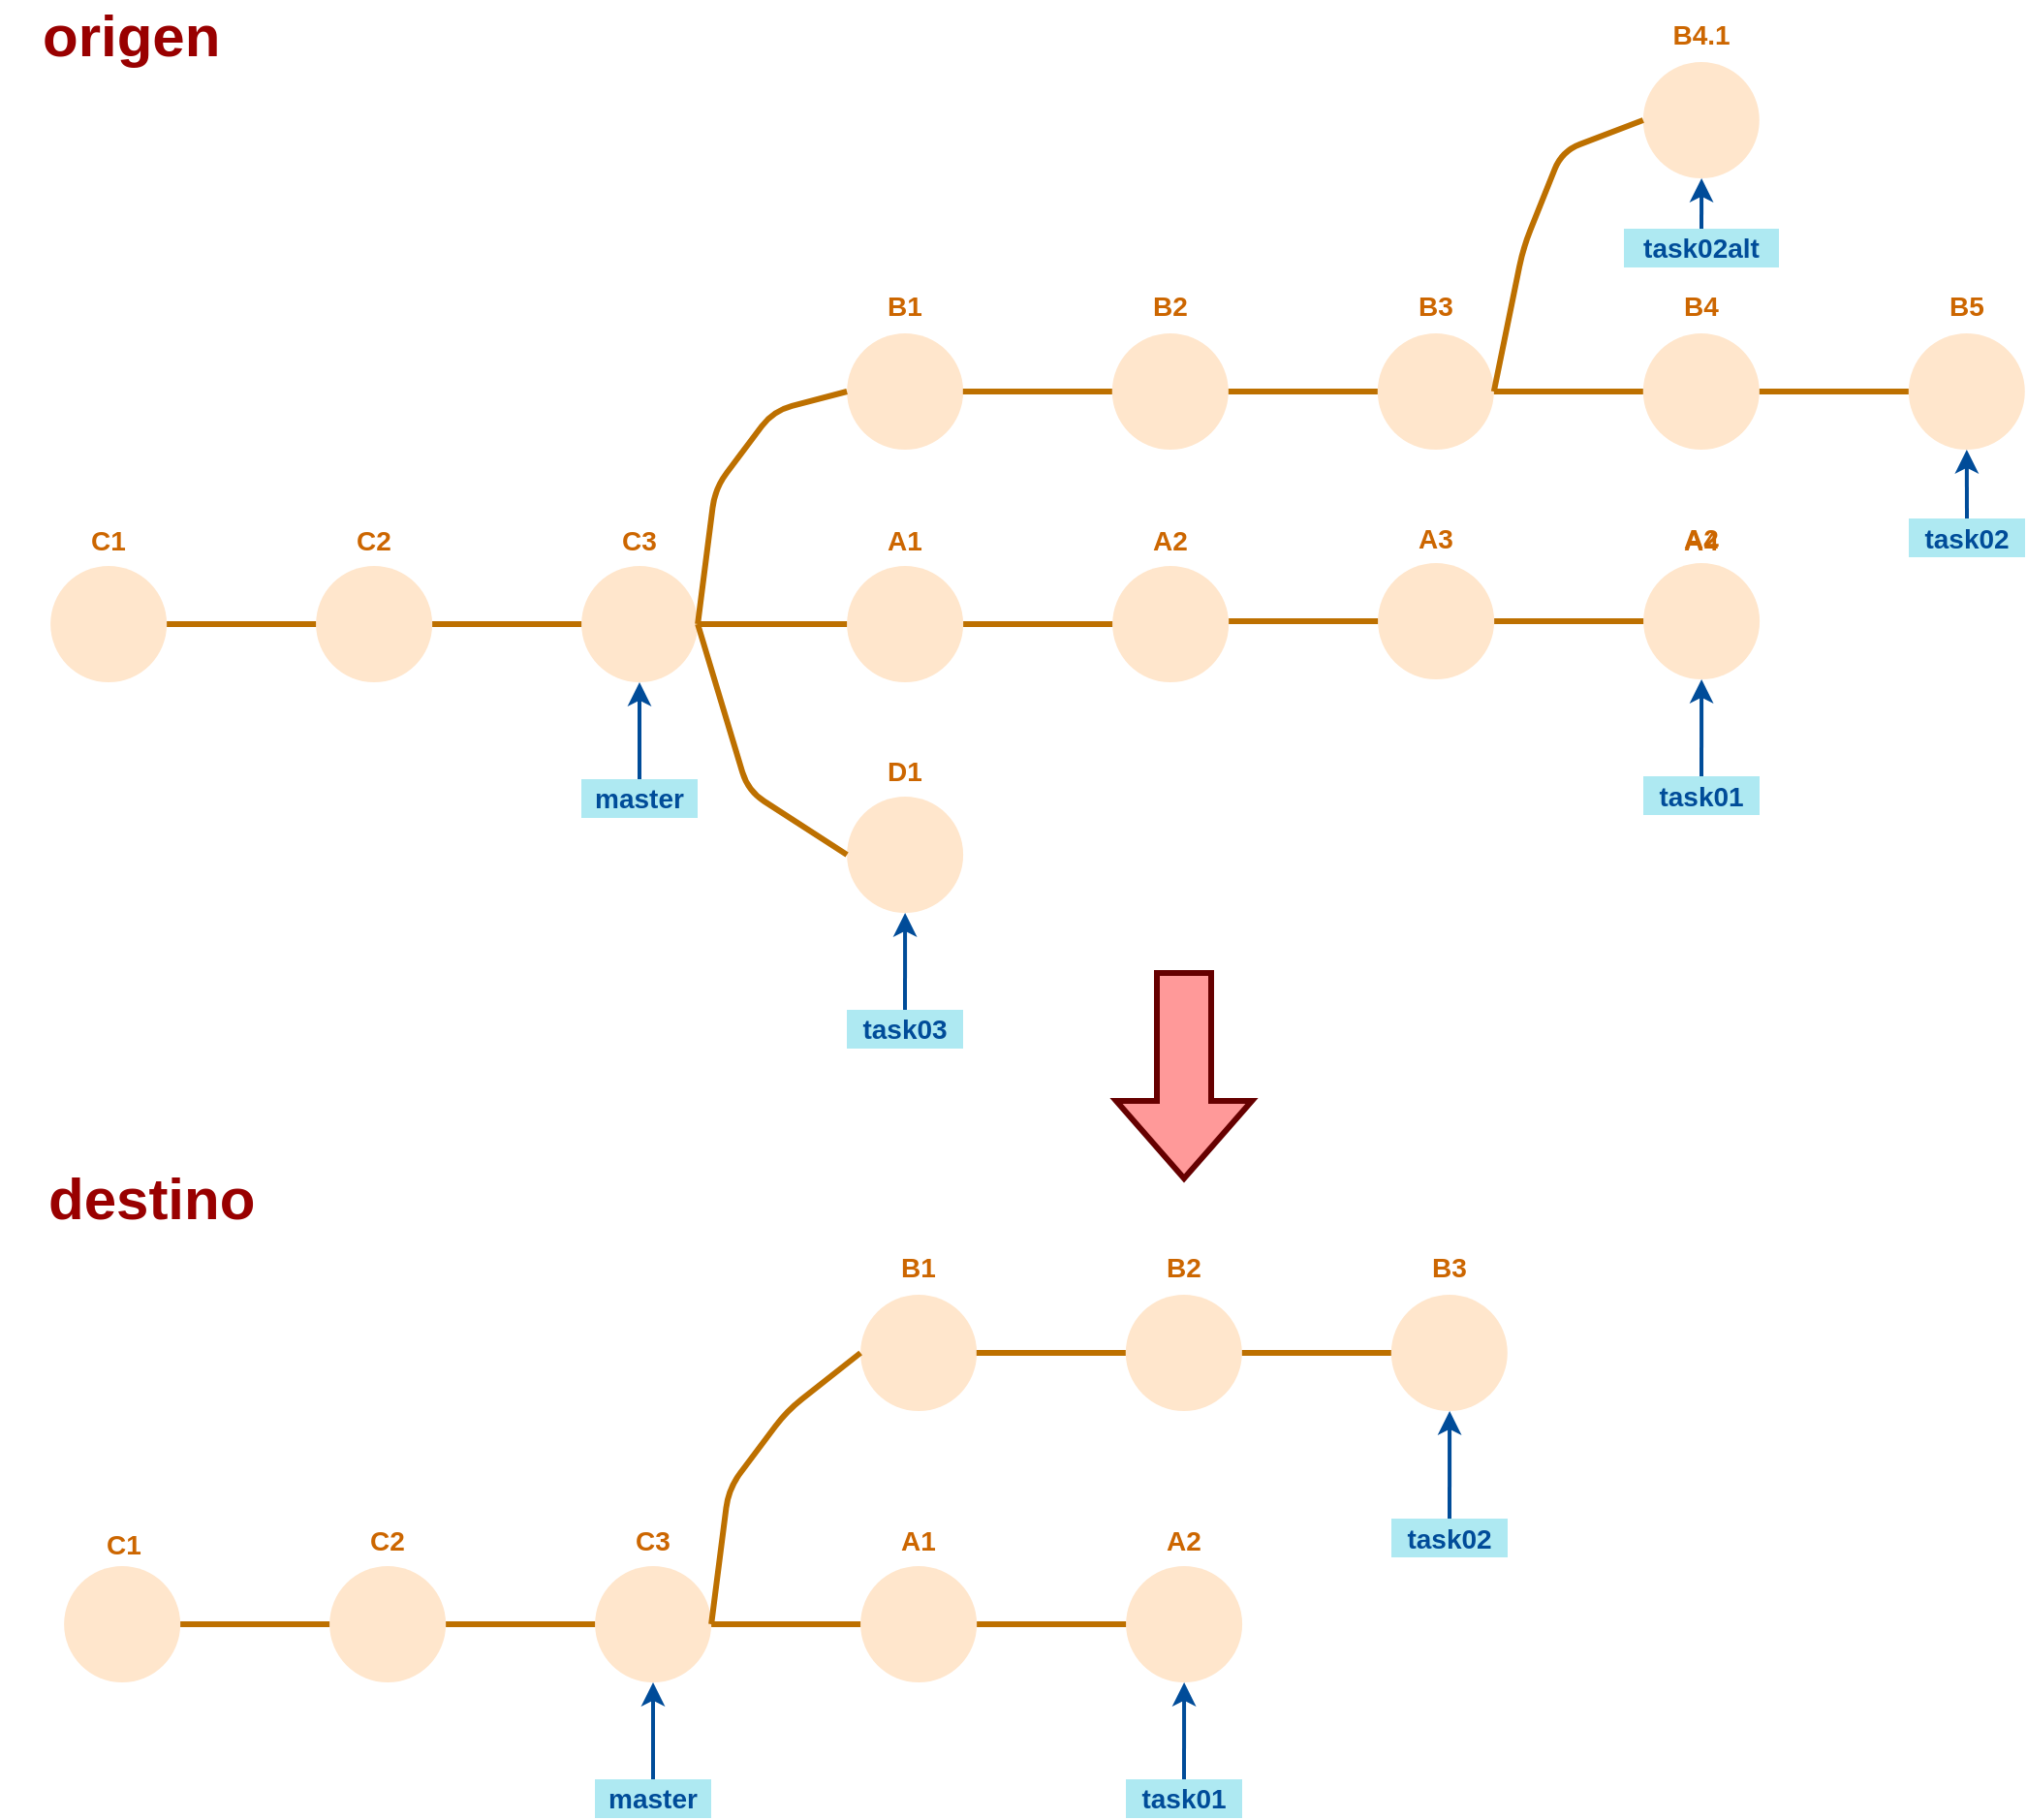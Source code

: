 <mxfile version="12.1.3" type="device" pages="1"><diagram id="HAET5fpl5bqPvAFkC88v" name="Page-1"><mxGraphModel dx="2510" dy="1334" grid="1" gridSize="10" guides="1" tooltips="1" connect="1" arrows="1" fold="1" page="1" pageScale="1" pageWidth="1100" pageHeight="1169" math="0" shadow="0"><root><mxCell id="0"/><mxCell id="1" parent="0"/><mxCell id="RzXMd3EYwnXnFl7FY2C6-52" value="task02" style="text;html=1;strokeColor=none;fillColor=#AEE9F2;align=center;verticalAlign=middle;whiteSpace=wrap;rounded=0;fontStyle=1;fontSize=14;fontColor=#004C99;labelBorderColor=none;" vertex="1" parent="1"><mxGeometry x="1012" y="299.5" width="60" height="20" as="geometry"/></mxCell><mxCell id="OzglFJ8sJ1fg2wrmD4SC-4" value="" style="ellipse;whiteSpace=wrap;html=1;aspect=fixed;fillColor=#FFE6CC;strokeColor=none;" parent="1" vertex="1"><mxGeometry x="60.059" y="840" width="60" height="60" as="geometry"/></mxCell><mxCell id="OzglFJ8sJ1fg2wrmD4SC-5" value="" style="ellipse;whiteSpace=wrap;html=1;aspect=fixed;fillColor=#FFE6CC;strokeColor=none;" parent="1" vertex="1"><mxGeometry x="197.059" y="840" width="60" height="60" as="geometry"/></mxCell><mxCell id="OzglFJ8sJ1fg2wrmD4SC-6" value="" style="endArrow=none;html=1;entryX=1;entryY=0.5;entryDx=0;entryDy=0;exitX=0;exitY=0.5;exitDx=0;exitDy=0;endFill=0;fillColor=#f0a30a;strokeColor=#BD7000;strokeWidth=3;" parent="1" source="OzglFJ8sJ1fg2wrmD4SC-5" target="OzglFJ8sJ1fg2wrmD4SC-4" edge="1"><mxGeometry width="50" height="50" relative="1" as="geometry"><mxPoint x="60.059" y="990" as="sourcePoint"/><mxPoint x="110.059" y="940" as="targetPoint"/></mxGeometry></mxCell><mxCell id="OzglFJ8sJ1fg2wrmD4SC-7" value="C1" style="text;html=1;strokeColor=none;fillColor=none;align=center;verticalAlign=middle;whiteSpace=wrap;rounded=0;fontStyle=1;fontSize=14;fontColor=#CC6600;" parent="1" vertex="1"><mxGeometry x="70.5" y="817" width="40" height="23" as="geometry"/></mxCell><mxCell id="OzglFJ8sJ1fg2wrmD4SC-8" value="C2" style="text;html=1;strokeColor=none;fillColor=none;align=center;verticalAlign=middle;whiteSpace=wrap;rounded=0;fontStyle=1;fontSize=14;fontColor=#CC6600;" parent="1" vertex="1"><mxGeometry x="207.059" y="817" width="40" height="20" as="geometry"/></mxCell><mxCell id="OzglFJ8sJ1fg2wrmD4SC-9" value="" style="ellipse;whiteSpace=wrap;html=1;aspect=fixed;fillColor=#FFE6CC;strokeColor=none;" parent="1" vertex="1"><mxGeometry x="334.059" y="840" width="60" height="60" as="geometry"/></mxCell><mxCell id="OzglFJ8sJ1fg2wrmD4SC-10" value="" style="endArrow=none;html=1;entryX=1;entryY=0.5;entryDx=0;entryDy=0;exitX=0;exitY=0.5;exitDx=0;exitDy=0;endFill=0;fillColor=#f0a30a;strokeColor=#BD7000;strokeWidth=3;" parent="1" source="OzglFJ8sJ1fg2wrmD4SC-9" edge="1"><mxGeometry width="50" height="50" relative="1" as="geometry"><mxPoint x="197.059" y="990" as="sourcePoint"/><mxPoint x="257.059" y="870" as="targetPoint"/></mxGeometry></mxCell><mxCell id="OzglFJ8sJ1fg2wrmD4SC-11" value="C3" style="text;html=1;strokeColor=none;fillColor=none;align=center;verticalAlign=middle;whiteSpace=wrap;rounded=0;fontStyle=1;fontSize=14;fontColor=#CC6600;" parent="1" vertex="1"><mxGeometry x="344.059" y="817" width="40" height="20" as="geometry"/></mxCell><mxCell id="mrfmCj64JZZggaUAGXXq-5" value="master" style="text;html=1;strokeColor=none;fillColor=#AEE9F2;align=center;verticalAlign=middle;whiteSpace=wrap;rounded=0;fontStyle=1;fontSize=14;fontColor=#004C99;" parent="1" vertex="1"><mxGeometry x="334" y="950" width="60" height="20" as="geometry"/></mxCell><mxCell id="mrfmCj64JZZggaUAGXXq-6" value="" style="endArrow=classic;html=1;strokeColor=#004C99;fillColor=#FFB366;fontColor=#07733D;exitX=0.5;exitY=0;exitDx=0;exitDy=0;entryX=0.5;entryY=1;entryDx=0;entryDy=0;strokeWidth=2;" parent="1" source="mrfmCj64JZZggaUAGXXq-5" edge="1"><mxGeometry width="50" height="50" relative="1" as="geometry"><mxPoint x="374" y="790" as="sourcePoint"/><mxPoint x="364" y="900" as="targetPoint"/></mxGeometry></mxCell><mxCell id="mrfmCj64JZZggaUAGXXq-9" value="" style="ellipse;whiteSpace=wrap;html=1;aspect=fixed;fillColor=#FFE6CC;strokeColor=none;" parent="1" vertex="1"><mxGeometry x="471.059" y="840" width="60" height="60" as="geometry"/></mxCell><mxCell id="mrfmCj64JZZggaUAGXXq-10" value="" style="endArrow=none;html=1;entryX=1;entryY=0.5;entryDx=0;entryDy=0;exitX=0;exitY=0.5;exitDx=0;exitDy=0;endFill=0;fillColor=#f0a30a;strokeColor=#BD7000;strokeWidth=3;" parent="1" source="mrfmCj64JZZggaUAGXXq-9" edge="1"><mxGeometry width="50" height="50" relative="1" as="geometry"><mxPoint x="334.059" y="990" as="sourcePoint"/><mxPoint x="394.059" y="870" as="targetPoint"/></mxGeometry></mxCell><mxCell id="mrfmCj64JZZggaUAGXXq-11" value="A1" style="text;html=1;strokeColor=none;fillColor=none;align=center;verticalAlign=middle;whiteSpace=wrap;rounded=0;fontStyle=1;fontSize=14;fontColor=#CC6600;" parent="1" vertex="1"><mxGeometry x="481.059" y="817" width="40" height="20" as="geometry"/></mxCell><mxCell id="mrfmCj64JZZggaUAGXXq-16" value="" style="ellipse;whiteSpace=wrap;html=1;aspect=fixed;fillColor=#FFE6CC;strokeColor=none;" parent="1" vertex="1"><mxGeometry x="471.059" y="700" width="60" height="60" as="geometry"/></mxCell><mxCell id="mrfmCj64JZZggaUAGXXq-17" value="B2" style="text;html=1;strokeColor=none;fillColor=none;align=center;verticalAlign=middle;whiteSpace=wrap;rounded=0;fontStyle=1;fontSize=14;fontColor=#CC6600;" parent="1" vertex="1"><mxGeometry x="618.059" y="676" width="40" height="20" as="geometry"/></mxCell><mxCell id="mrfmCj64JZZggaUAGXXq-20" value="" style="endArrow=none;html=1;entryX=1;entryY=0.5;entryDx=0;entryDy=0;exitX=0;exitY=0.5;exitDx=0;exitDy=0;endFill=0;fillColor=#f0a30a;strokeColor=#BD7000;strokeWidth=3;" parent="1" source="mrfmCj64JZZggaUAGXXq-16" edge="1"><mxGeometry width="50" height="50" relative="1" as="geometry"><mxPoint x="481.059" y="880" as="sourcePoint"/><mxPoint x="394.059" y="870" as="targetPoint"/><Array as="points"><mxPoint x="433" y="760"/><mxPoint x="403" y="800"/></Array></mxGeometry></mxCell><mxCell id="mrfmCj64JZZggaUAGXXq-21" value="" style="ellipse;whiteSpace=wrap;html=1;aspect=fixed;fillColor=#FFE6CC;strokeColor=none;" parent="1" vertex="1"><mxGeometry x="607.912" y="700" width="60" height="60" as="geometry"/></mxCell><mxCell id="mrfmCj64JZZggaUAGXXq-22" value="" style="endArrow=none;html=1;entryX=1;entryY=0.5;entryDx=0;entryDy=0;exitX=0;exitY=0.5;exitDx=0;exitDy=0;endFill=0;fillColor=#f0a30a;strokeColor=#BD7000;strokeWidth=3;" parent="1" source="mrfmCj64JZZggaUAGXXq-21" edge="1"><mxGeometry width="50" height="50" relative="1" as="geometry"><mxPoint x="470.912" y="850" as="sourcePoint"/><mxPoint x="530.912" y="730" as="targetPoint"/></mxGeometry></mxCell><mxCell id="mrfmCj64JZZggaUAGXXq-23" value="B1" style="text;html=1;strokeColor=none;fillColor=none;align=center;verticalAlign=middle;whiteSpace=wrap;rounded=0;fontStyle=1;fontSize=14;fontColor=#CC6600;" parent="1" vertex="1"><mxGeometry x="480.912" y="676" width="40" height="20" as="geometry"/></mxCell><mxCell id="RzXMd3EYwnXnFl7FY2C6-1" value="task02" style="text;html=1;strokeColor=none;fillColor=#AEE9F2;align=center;verticalAlign=middle;whiteSpace=wrap;rounded=0;fontStyle=1;fontSize=14;fontColor=#004C99;labelBorderColor=none;" vertex="1" parent="1"><mxGeometry x="745" y="815.5" width="60" height="20" as="geometry"/></mxCell><mxCell id="RzXMd3EYwnXnFl7FY2C6-2" value="B3" style="text;html=1;strokeColor=none;fillColor=none;align=center;verticalAlign=middle;whiteSpace=wrap;rounded=0;fontStyle=1;fontSize=14;fontColor=#CC6600;" vertex="1" parent="1"><mxGeometry x="755.059" y="676" width="40" height="20" as="geometry"/></mxCell><mxCell id="RzXMd3EYwnXnFl7FY2C6-3" value="" style="endArrow=classic;html=1;strokeColor=#004C99;fillColor=#FFB366;fontColor=#07733D;exitX=0.5;exitY=0;exitDx=0;exitDy=0;strokeWidth=2;" edge="1" parent="1" source="RzXMd3EYwnXnFl7FY2C6-1"><mxGeometry width="50" height="50" relative="1" as="geometry"><mxPoint x="648" y="960" as="sourcePoint"/><mxPoint x="775.059" y="760" as="targetPoint"/></mxGeometry></mxCell><mxCell id="RzXMd3EYwnXnFl7FY2C6-4" value="" style="ellipse;whiteSpace=wrap;html=1;aspect=fixed;fillColor=#FFE6CC;strokeColor=none;" vertex="1" parent="1"><mxGeometry x="744.912" y="700" width="60" height="60" as="geometry"/></mxCell><mxCell id="RzXMd3EYwnXnFl7FY2C6-5" value="" style="endArrow=none;html=1;entryX=1;entryY=0.5;entryDx=0;entryDy=0;exitX=0;exitY=0.5;exitDx=0;exitDy=0;endFill=0;fillColor=#f0a30a;strokeColor=#BD7000;strokeWidth=3;" edge="1" parent="1" source="RzXMd3EYwnXnFl7FY2C6-4"><mxGeometry width="50" height="50" relative="1" as="geometry"><mxPoint x="607.912" y="850" as="sourcePoint"/><mxPoint x="667.912" y="730" as="targetPoint"/></mxGeometry></mxCell><mxCell id="RzXMd3EYwnXnFl7FY2C6-6" value="task01" style="text;html=1;strokeColor=none;fillColor=#AEE9F2;align=center;verticalAlign=middle;whiteSpace=wrap;rounded=0;fontStyle=1;fontSize=14;fontColor=#004C99;labelBorderColor=none;" vertex="1" parent="1"><mxGeometry x="608" y="950" width="60" height="20" as="geometry"/></mxCell><mxCell id="RzXMd3EYwnXnFl7FY2C6-7" value="" style="ellipse;whiteSpace=wrap;html=1;aspect=fixed;fillColor=#FFE6CC;strokeColor=none;" vertex="1" parent="1"><mxGeometry x="608.059" y="840" width="60" height="60" as="geometry"/></mxCell><mxCell id="RzXMd3EYwnXnFl7FY2C6-8" value="" style="endArrow=none;html=1;entryX=1;entryY=0.5;entryDx=0;entryDy=0;exitX=0;exitY=0.5;exitDx=0;exitDy=0;endFill=0;fillColor=#f0a30a;strokeColor=#BD7000;strokeWidth=3;" edge="1" parent="1" source="RzXMd3EYwnXnFl7FY2C6-7"><mxGeometry width="50" height="50" relative="1" as="geometry"><mxPoint x="471.059" y="990" as="sourcePoint"/><mxPoint x="531.059" y="870" as="targetPoint"/></mxGeometry></mxCell><mxCell id="RzXMd3EYwnXnFl7FY2C6-9" value="A2" style="text;html=1;strokeColor=none;fillColor=none;align=center;verticalAlign=middle;whiteSpace=wrap;rounded=0;fontStyle=1;fontSize=14;fontColor=#CC6600;" vertex="1" parent="1"><mxGeometry x="618.059" y="817" width="40" height="20" as="geometry"/></mxCell><mxCell id="RzXMd3EYwnXnFl7FY2C6-10" value="" style="endArrow=classic;html=1;strokeColor=#004C99;fillColor=#FFB366;fontColor=#07733D;exitX=0.5;exitY=0;exitDx=0;exitDy=0;entryX=0.5;entryY=1;entryDx=0;entryDy=0;strokeWidth=2;" edge="1" parent="1" source="RzXMd3EYwnXnFl7FY2C6-6" target="RzXMd3EYwnXnFl7FY2C6-7"><mxGeometry width="50" height="50" relative="1" as="geometry"><mxPoint x="511" y="960" as="sourcePoint"/><mxPoint x="511" y="910" as="targetPoint"/></mxGeometry></mxCell><mxCell id="RzXMd3EYwnXnFl7FY2C6-12" value="" style="ellipse;whiteSpace=wrap;html=1;aspect=fixed;fillColor=#FFE6CC;strokeColor=none;" vertex="1" parent="1"><mxGeometry x="53.059" y="324" width="60" height="60" as="geometry"/></mxCell><mxCell id="RzXMd3EYwnXnFl7FY2C6-13" value="" style="ellipse;whiteSpace=wrap;html=1;aspect=fixed;fillColor=#FFE6CC;strokeColor=none;" vertex="1" parent="1"><mxGeometry x="190.059" y="324" width="60" height="60" as="geometry"/></mxCell><mxCell id="RzXMd3EYwnXnFl7FY2C6-14" value="" style="endArrow=none;html=1;entryX=1;entryY=0.5;entryDx=0;entryDy=0;exitX=0;exitY=0.5;exitDx=0;exitDy=0;endFill=0;fillColor=#f0a30a;strokeColor=#BD7000;strokeWidth=3;" edge="1" parent="1" source="RzXMd3EYwnXnFl7FY2C6-13" target="RzXMd3EYwnXnFl7FY2C6-12"><mxGeometry width="50" height="50" relative="1" as="geometry"><mxPoint x="53.059" y="474" as="sourcePoint"/><mxPoint x="103.059" y="424" as="targetPoint"/></mxGeometry></mxCell><mxCell id="RzXMd3EYwnXnFl7FY2C6-15" value="C1" style="text;html=1;strokeColor=none;fillColor=none;align=center;verticalAlign=middle;whiteSpace=wrap;rounded=0;fontStyle=1;fontSize=14;fontColor=#CC6600;" vertex="1" parent="1"><mxGeometry x="63.059" y="301" width="40" height="20" as="geometry"/></mxCell><mxCell id="RzXMd3EYwnXnFl7FY2C6-16" value="C2" style="text;html=1;strokeColor=none;fillColor=none;align=center;verticalAlign=middle;whiteSpace=wrap;rounded=0;fontStyle=1;fontSize=14;fontColor=#CC6600;" vertex="1" parent="1"><mxGeometry x="200.059" y="301" width="40" height="20" as="geometry"/></mxCell><mxCell id="RzXMd3EYwnXnFl7FY2C6-17" value="" style="ellipse;whiteSpace=wrap;html=1;aspect=fixed;fillColor=#FFE6CC;strokeColor=none;" vertex="1" parent="1"><mxGeometry x="327.059" y="324" width="60" height="60" as="geometry"/></mxCell><mxCell id="RzXMd3EYwnXnFl7FY2C6-18" value="" style="endArrow=none;html=1;entryX=1;entryY=0.5;entryDx=0;entryDy=0;exitX=0;exitY=0.5;exitDx=0;exitDy=0;endFill=0;fillColor=#f0a30a;strokeColor=#BD7000;strokeWidth=3;" edge="1" parent="1" source="RzXMd3EYwnXnFl7FY2C6-17"><mxGeometry width="50" height="50" relative="1" as="geometry"><mxPoint x="190.059" y="474" as="sourcePoint"/><mxPoint x="250.059" y="354" as="targetPoint"/></mxGeometry></mxCell><mxCell id="RzXMd3EYwnXnFl7FY2C6-19" value="C3" style="text;html=1;strokeColor=none;fillColor=none;align=center;verticalAlign=middle;whiteSpace=wrap;rounded=0;fontStyle=1;fontSize=14;fontColor=#CC6600;" vertex="1" parent="1"><mxGeometry x="337.059" y="301" width="40" height="20" as="geometry"/></mxCell><mxCell id="RzXMd3EYwnXnFl7FY2C6-20" value="master" style="text;html=1;strokeColor=none;fillColor=#AEE9F2;align=center;verticalAlign=middle;whiteSpace=wrap;rounded=0;fontStyle=1;fontSize=14;fontColor=#004C99;" vertex="1" parent="1"><mxGeometry x="327" y="434" width="60" height="20" as="geometry"/></mxCell><mxCell id="RzXMd3EYwnXnFl7FY2C6-21" value="" style="endArrow=classic;html=1;strokeColor=#004C99;fillColor=#FFB366;fontColor=#07733D;exitX=0.5;exitY=0;exitDx=0;exitDy=0;entryX=0.5;entryY=1;entryDx=0;entryDy=0;strokeWidth=2;" edge="1" parent="1" source="RzXMd3EYwnXnFl7FY2C6-20"><mxGeometry width="50" height="50" relative="1" as="geometry"><mxPoint x="367" y="274" as="sourcePoint"/><mxPoint x="357" y="384" as="targetPoint"/></mxGeometry></mxCell><mxCell id="RzXMd3EYwnXnFl7FY2C6-22" value="" style="ellipse;whiteSpace=wrap;html=1;aspect=fixed;fillColor=#FFE6CC;strokeColor=none;" vertex="1" parent="1"><mxGeometry x="464.059" y="324" width="60" height="60" as="geometry"/></mxCell><mxCell id="RzXMd3EYwnXnFl7FY2C6-23" value="" style="endArrow=none;html=1;entryX=1;entryY=0.5;entryDx=0;entryDy=0;exitX=0;exitY=0.5;exitDx=0;exitDy=0;endFill=0;fillColor=#f0a30a;strokeColor=#BD7000;strokeWidth=3;" edge="1" parent="1" source="RzXMd3EYwnXnFl7FY2C6-22"><mxGeometry width="50" height="50" relative="1" as="geometry"><mxPoint x="327.059" y="474" as="sourcePoint"/><mxPoint x="387.059" y="354" as="targetPoint"/></mxGeometry></mxCell><mxCell id="RzXMd3EYwnXnFl7FY2C6-24" value="A1" style="text;html=1;strokeColor=none;fillColor=none;align=center;verticalAlign=middle;whiteSpace=wrap;rounded=0;fontStyle=1;fontSize=14;fontColor=#CC6600;" vertex="1" parent="1"><mxGeometry x="474.059" y="301" width="40" height="20" as="geometry"/></mxCell><mxCell id="RzXMd3EYwnXnFl7FY2C6-25" value="" style="ellipse;whiteSpace=wrap;html=1;aspect=fixed;fillColor=#FFE6CC;strokeColor=none;" vertex="1" parent="1"><mxGeometry x="464.059" y="204" width="60" height="60" as="geometry"/></mxCell><mxCell id="RzXMd3EYwnXnFl7FY2C6-26" value="B2" style="text;html=1;strokeColor=none;fillColor=none;align=center;verticalAlign=middle;whiteSpace=wrap;rounded=0;fontStyle=1;fontSize=14;fontColor=#CC6600;" vertex="1" parent="1"><mxGeometry x="611.059" y="180" width="40" height="20" as="geometry"/></mxCell><mxCell id="RzXMd3EYwnXnFl7FY2C6-27" value="" style="endArrow=none;html=1;entryX=1;entryY=0.5;entryDx=0;entryDy=0;exitX=0;exitY=0.5;exitDx=0;exitDy=0;endFill=0;fillColor=#f0a30a;strokeColor=#BD7000;strokeWidth=3;" edge="1" parent="1" source="RzXMd3EYwnXnFl7FY2C6-25"><mxGeometry width="50" height="50" relative="1" as="geometry"><mxPoint x="474.059" y="364" as="sourcePoint"/><mxPoint x="387.059" y="354" as="targetPoint"/><Array as="points"><mxPoint x="426" y="244"/><mxPoint x="396" y="284"/></Array></mxGeometry></mxCell><mxCell id="RzXMd3EYwnXnFl7FY2C6-28" value="" style="ellipse;whiteSpace=wrap;html=1;aspect=fixed;fillColor=#FFE6CC;strokeColor=none;" vertex="1" parent="1"><mxGeometry x="600.912" y="204" width="60" height="60" as="geometry"/></mxCell><mxCell id="RzXMd3EYwnXnFl7FY2C6-29" value="" style="endArrow=none;html=1;entryX=1;entryY=0.5;entryDx=0;entryDy=0;exitX=0;exitY=0.5;exitDx=0;exitDy=0;endFill=0;fillColor=#f0a30a;strokeColor=#BD7000;strokeWidth=3;" edge="1" parent="1" source="RzXMd3EYwnXnFl7FY2C6-28"><mxGeometry width="50" height="50" relative="1" as="geometry"><mxPoint x="463.912" y="354" as="sourcePoint"/><mxPoint x="523.912" y="234" as="targetPoint"/></mxGeometry></mxCell><mxCell id="RzXMd3EYwnXnFl7FY2C6-30" value="B1" style="text;html=1;strokeColor=none;fillColor=none;align=center;verticalAlign=middle;whiteSpace=wrap;rounded=0;fontStyle=1;fontSize=14;fontColor=#CC6600;" vertex="1" parent="1"><mxGeometry x="473.912" y="180" width="40" height="20" as="geometry"/></mxCell><mxCell id="RzXMd3EYwnXnFl7FY2C6-32" value="B3" style="text;html=1;strokeColor=none;fillColor=none;align=center;verticalAlign=middle;whiteSpace=wrap;rounded=0;fontStyle=1;fontSize=14;fontColor=#CC6600;" vertex="1" parent="1"><mxGeometry x="748.059" y="180" width="40" height="20" as="geometry"/></mxCell><mxCell id="RzXMd3EYwnXnFl7FY2C6-34" value="" style="ellipse;whiteSpace=wrap;html=1;aspect=fixed;fillColor=#FFE6CC;strokeColor=none;" vertex="1" parent="1"><mxGeometry x="737.912" y="204" width="60" height="60" as="geometry"/></mxCell><mxCell id="RzXMd3EYwnXnFl7FY2C6-35" value="" style="endArrow=none;html=1;entryX=1;entryY=0.5;entryDx=0;entryDy=0;exitX=0;exitY=0.5;exitDx=0;exitDy=0;endFill=0;fillColor=#f0a30a;strokeColor=#BD7000;strokeWidth=3;" edge="1" parent="1" source="RzXMd3EYwnXnFl7FY2C6-34"><mxGeometry width="50" height="50" relative="1" as="geometry"><mxPoint x="600.912" y="354" as="sourcePoint"/><mxPoint x="660.912" y="234" as="targetPoint"/></mxGeometry></mxCell><mxCell id="RzXMd3EYwnXnFl7FY2C6-37" value="" style="ellipse;whiteSpace=wrap;html=1;aspect=fixed;fillColor=#FFE6CC;strokeColor=none;" vertex="1" parent="1"><mxGeometry x="601.059" y="324" width="60" height="60" as="geometry"/></mxCell><mxCell id="RzXMd3EYwnXnFl7FY2C6-38" value="" style="endArrow=none;html=1;entryX=1;entryY=0.5;entryDx=0;entryDy=0;exitX=0;exitY=0.5;exitDx=0;exitDy=0;endFill=0;fillColor=#f0a30a;strokeColor=#BD7000;strokeWidth=3;" edge="1" parent="1" source="RzXMd3EYwnXnFl7FY2C6-37"><mxGeometry width="50" height="50" relative="1" as="geometry"><mxPoint x="464.059" y="474" as="sourcePoint"/><mxPoint x="524.059" y="354" as="targetPoint"/></mxGeometry></mxCell><mxCell id="RzXMd3EYwnXnFl7FY2C6-39" value="A2" style="text;html=1;strokeColor=none;fillColor=none;align=center;verticalAlign=middle;whiteSpace=wrap;rounded=0;fontStyle=1;fontSize=14;fontColor=#CC6600;" vertex="1" parent="1"><mxGeometry x="611.059" y="301" width="40" height="20" as="geometry"/></mxCell><mxCell id="RzXMd3EYwnXnFl7FY2C6-41" value="" style="ellipse;whiteSpace=wrap;html=1;aspect=fixed;fillColor=#FFE6CC;strokeColor=none;" vertex="1" parent="1"><mxGeometry x="738.059" y="322.5" width="60" height="60" as="geometry"/></mxCell><mxCell id="RzXMd3EYwnXnFl7FY2C6-42" value="" style="endArrow=none;html=1;entryX=1;entryY=0.5;entryDx=0;entryDy=0;exitX=0;exitY=0.5;exitDx=0;exitDy=0;endFill=0;fillColor=#f0a30a;strokeColor=#BD7000;strokeWidth=3;" edge="1" parent="1" source="RzXMd3EYwnXnFl7FY2C6-41"><mxGeometry width="50" height="50" relative="1" as="geometry"><mxPoint x="601.059" y="472.5" as="sourcePoint"/><mxPoint x="661.059" y="352.5" as="targetPoint"/></mxGeometry></mxCell><mxCell id="RzXMd3EYwnXnFl7FY2C6-43" value="A3" style="text;html=1;strokeColor=none;fillColor=none;align=center;verticalAlign=middle;whiteSpace=wrap;rounded=0;fontStyle=1;fontSize=14;fontColor=#CC6600;" vertex="1" parent="1"><mxGeometry x="748.059" y="299.5" width="40" height="20" as="geometry"/></mxCell><mxCell id="RzXMd3EYwnXnFl7FY2C6-44" value="task01" style="text;html=1;strokeColor=none;fillColor=#AEE9F2;align=center;verticalAlign=middle;whiteSpace=wrap;rounded=0;fontStyle=1;fontSize=14;fontColor=#004C99;labelBorderColor=none;" vertex="1" parent="1"><mxGeometry x="875" y="432.5" width="60" height="20" as="geometry"/></mxCell><mxCell id="RzXMd3EYwnXnFl7FY2C6-45" value="" style="ellipse;whiteSpace=wrap;html=1;aspect=fixed;fillColor=#FFE6CC;strokeColor=none;" vertex="1" parent="1"><mxGeometry x="875.059" y="322.5" width="60" height="60" as="geometry"/></mxCell><mxCell id="RzXMd3EYwnXnFl7FY2C6-46" value="" style="endArrow=none;html=1;entryX=1;entryY=0.5;entryDx=0;entryDy=0;exitX=0;exitY=0.5;exitDx=0;exitDy=0;endFill=0;fillColor=#f0a30a;strokeColor=#BD7000;strokeWidth=3;" edge="1" parent="1" source="RzXMd3EYwnXnFl7FY2C6-45"><mxGeometry width="50" height="50" relative="1" as="geometry"><mxPoint x="738.059" y="472.5" as="sourcePoint"/><mxPoint x="798.059" y="352.5" as="targetPoint"/></mxGeometry></mxCell><mxCell id="RzXMd3EYwnXnFl7FY2C6-47" value="A2" style="text;html=1;strokeColor=none;fillColor=none;align=center;verticalAlign=middle;whiteSpace=wrap;rounded=0;fontStyle=1;fontSize=14;fontColor=#CC6600;" vertex="1" parent="1"><mxGeometry x="885.059" y="299.5" width="40" height="20" as="geometry"/></mxCell><mxCell id="RzXMd3EYwnXnFl7FY2C6-48" value="" style="endArrow=classic;html=1;strokeColor=#004C99;fillColor=#FFB366;fontColor=#07733D;exitX=0.5;exitY=0;exitDx=0;exitDy=0;entryX=0.5;entryY=1;entryDx=0;entryDy=0;strokeWidth=2;" edge="1" parent="1" source="RzXMd3EYwnXnFl7FY2C6-44" target="RzXMd3EYwnXnFl7FY2C6-45"><mxGeometry width="50" height="50" relative="1" as="geometry"><mxPoint x="778" y="442.5" as="sourcePoint"/><mxPoint x="778" y="392.5" as="targetPoint"/></mxGeometry></mxCell><mxCell id="RzXMd3EYwnXnFl7FY2C6-49" value="B4" style="text;html=1;strokeColor=none;fillColor=none;align=center;verticalAlign=middle;whiteSpace=wrap;rounded=0;fontStyle=1;fontSize=14;fontColor=#CC6600;" vertex="1" parent="1"><mxGeometry x="885.059" y="180" width="40" height="20" as="geometry"/></mxCell><mxCell id="RzXMd3EYwnXnFl7FY2C6-50" value="" style="ellipse;whiteSpace=wrap;html=1;aspect=fixed;fillColor=#FFE6CC;strokeColor=none;" vertex="1" parent="1"><mxGeometry x="874.912" y="204" width="60" height="60" as="geometry"/></mxCell><mxCell id="RzXMd3EYwnXnFl7FY2C6-51" value="" style="endArrow=none;html=1;entryX=1;entryY=0.5;entryDx=0;entryDy=0;exitX=0;exitY=0.5;exitDx=0;exitDy=0;endFill=0;fillColor=#f0a30a;strokeColor=#BD7000;strokeWidth=3;" edge="1" parent="1" source="RzXMd3EYwnXnFl7FY2C6-50"><mxGeometry width="50" height="50" relative="1" as="geometry"><mxPoint x="737.912" y="354" as="sourcePoint"/><mxPoint x="797.912" y="234" as="targetPoint"/></mxGeometry></mxCell><mxCell id="RzXMd3EYwnXnFl7FY2C6-53" value="B5" style="text;html=1;strokeColor=none;fillColor=none;align=center;verticalAlign=middle;whiteSpace=wrap;rounded=0;fontStyle=1;fontSize=14;fontColor=#CC6600;" vertex="1" parent="1"><mxGeometry x="1022.059" y="180" width="40" height="20" as="geometry"/></mxCell><mxCell id="RzXMd3EYwnXnFl7FY2C6-54" value="" style="endArrow=classic;html=1;strokeColor=#004C99;fillColor=#FFB366;fontColor=#07733D;exitX=0.5;exitY=0;exitDx=0;exitDy=0;strokeWidth=2;entryX=0.5;entryY=1;entryDx=0;entryDy=0;" edge="1" parent="1" source="RzXMd3EYwnXnFl7FY2C6-52" target="RzXMd3EYwnXnFl7FY2C6-55"><mxGeometry width="50" height="50" relative="1" as="geometry"><mxPoint x="915" y="444" as="sourcePoint"/><mxPoint x="1042.059" y="244" as="targetPoint"/></mxGeometry></mxCell><mxCell id="RzXMd3EYwnXnFl7FY2C6-55" value="" style="ellipse;whiteSpace=wrap;html=1;aspect=fixed;fillColor=#FFE6CC;strokeColor=none;" vertex="1" parent="1"><mxGeometry x="1011.912" y="204" width="60" height="60" as="geometry"/></mxCell><mxCell id="RzXMd3EYwnXnFl7FY2C6-56" value="" style="endArrow=none;html=1;entryX=1;entryY=0.5;entryDx=0;entryDy=0;exitX=0;exitY=0.5;exitDx=0;exitDy=0;endFill=0;fillColor=#f0a30a;strokeColor=#BD7000;strokeWidth=3;" edge="1" parent="1" source="RzXMd3EYwnXnFl7FY2C6-55"><mxGeometry width="50" height="50" relative="1" as="geometry"><mxPoint x="874.912" y="354" as="sourcePoint"/><mxPoint x="934.912" y="234" as="targetPoint"/></mxGeometry></mxCell><mxCell id="RzXMd3EYwnXnFl7FY2C6-57" value="A4" style="text;html=1;strokeColor=none;fillColor=none;align=center;verticalAlign=middle;whiteSpace=wrap;rounded=0;fontStyle=1;fontSize=14;fontColor=#CC6600;" vertex="1" parent="1"><mxGeometry x="885.059" y="301" width="40" height="20" as="geometry"/></mxCell><mxCell id="RzXMd3EYwnXnFl7FY2C6-59" value="B4.1" style="text;html=1;strokeColor=none;fillColor=none;align=center;verticalAlign=middle;whiteSpace=wrap;rounded=0;fontStyle=1;fontSize=14;fontColor=#CC6600;" vertex="1" parent="1"><mxGeometry x="885.059" y="40" width="40" height="20" as="geometry"/></mxCell><mxCell id="RzXMd3EYwnXnFl7FY2C6-60" value="" style="ellipse;whiteSpace=wrap;html=1;aspect=fixed;fillColor=#FFE6CC;strokeColor=none;" vertex="1" parent="1"><mxGeometry x="874.912" y="64" width="60" height="60" as="geometry"/></mxCell><mxCell id="RzXMd3EYwnXnFl7FY2C6-61" value="task02alt" style="text;html=1;strokeColor=none;fillColor=#AEE9F2;align=center;verticalAlign=middle;whiteSpace=wrap;rounded=0;fontStyle=1;fontSize=14;fontColor=#004C99;labelBorderColor=none;" vertex="1" parent="1"><mxGeometry x="865" y="150" width="80" height="20" as="geometry"/></mxCell><mxCell id="RzXMd3EYwnXnFl7FY2C6-62" value="" style="endArrow=classic;html=1;strokeColor=#004C99;fillColor=#FFB366;fontColor=#07733D;exitX=0.5;exitY=0;exitDx=0;exitDy=0;strokeWidth=2;" edge="1" parent="1" source="RzXMd3EYwnXnFl7FY2C6-61"><mxGeometry width="50" height="50" relative="1" as="geometry"><mxPoint x="778" y="324" as="sourcePoint"/><mxPoint x="905.059" y="124" as="targetPoint"/></mxGeometry></mxCell><mxCell id="RzXMd3EYwnXnFl7FY2C6-63" value="" style="endArrow=none;html=1;entryX=1;entryY=0.5;entryDx=0;entryDy=0;exitX=0;exitY=0.5;exitDx=0;exitDy=0;endFill=0;fillColor=#f0a30a;strokeColor=#BD7000;strokeWidth=3;" edge="1" parent="1" source="RzXMd3EYwnXnFl7FY2C6-60" target="RzXMd3EYwnXnFl7FY2C6-34"><mxGeometry width="50" height="50" relative="1" as="geometry"><mxPoint x="474.059" y="244" as="sourcePoint"/><mxPoint x="397.059" y="384" as="targetPoint"/><Array as="points"><mxPoint x="833" y="110"/><mxPoint x="813" y="160"/></Array></mxGeometry></mxCell><mxCell id="RzXMd3EYwnXnFl7FY2C6-64" value="" style="ellipse;whiteSpace=wrap;html=1;aspect=fixed;fillColor=#FFE6CC;strokeColor=none;" vertex="1" parent="1"><mxGeometry x="464.059" y="443" width="60" height="60" as="geometry"/></mxCell><mxCell id="RzXMd3EYwnXnFl7FY2C6-65" value="" style="endArrow=none;html=1;entryX=1;entryY=0.5;entryDx=0;entryDy=0;exitX=0;exitY=0.5;exitDx=0;exitDy=0;endFill=0;fillColor=#f0a30a;strokeColor=#BD7000;strokeWidth=3;" edge="1" parent="1" source="RzXMd3EYwnXnFl7FY2C6-64" target="RzXMd3EYwnXnFl7FY2C6-17"><mxGeometry width="50" height="50" relative="1" as="geometry"><mxPoint x="327.059" y="607" as="sourcePoint"/><mxPoint x="387.059" y="487" as="targetPoint"/><Array as="points"><mxPoint x="413" y="440"/></Array></mxGeometry></mxCell><mxCell id="RzXMd3EYwnXnFl7FY2C6-66" value="D1" style="text;html=1;strokeColor=none;fillColor=none;align=center;verticalAlign=middle;whiteSpace=wrap;rounded=0;fontStyle=1;fontSize=14;fontColor=#CC6600;" vertex="1" parent="1"><mxGeometry x="474.059" y="420" width="40" height="20" as="geometry"/></mxCell><mxCell id="RzXMd3EYwnXnFl7FY2C6-67" value="task03" style="text;html=1;strokeColor=none;fillColor=#AEE9F2;align=center;verticalAlign=middle;whiteSpace=wrap;rounded=0;fontStyle=1;fontSize=14;fontColor=#004C99;labelBorderColor=none;" vertex="1" parent="1"><mxGeometry x="464" y="553" width="60" height="20" as="geometry"/></mxCell><mxCell id="RzXMd3EYwnXnFl7FY2C6-68" value="" style="endArrow=classic;html=1;strokeColor=#004C99;fillColor=#FFB366;fontColor=#07733D;exitX=0.5;exitY=0;exitDx=0;exitDy=0;entryX=0.5;entryY=1;entryDx=0;entryDy=0;strokeWidth=2;" edge="1" parent="1" source="RzXMd3EYwnXnFl7FY2C6-67"><mxGeometry width="50" height="50" relative="1" as="geometry"><mxPoint x="367" y="563" as="sourcePoint"/><mxPoint x="494.059" y="503" as="targetPoint"/></mxGeometry></mxCell><mxCell id="RzXMd3EYwnXnFl7FY2C6-69" value="" style="html=1;shadow=0;dashed=0;align=center;verticalAlign=middle;shape=mxgraph.arrows2.arrow;dy=0.6;dx=40;direction=south;notch=0;strokeWidth=3;strokeColor=#660000;fillColor=#FF9999;" vertex="1" parent="1"><mxGeometry x="603" y="534" width="70" height="106" as="geometry"/></mxCell><mxCell id="RzXMd3EYwnXnFl7FY2C6-70" value="origen" style="text;html=1;strokeColor=none;fillColor=none;align=left;verticalAlign=middle;whiteSpace=wrap;rounded=0;fontSize=30;fontStyle=1;fontColor=#990000;labelPosition=right;verticalLabelPosition=middle;" vertex="1" parent="1"><mxGeometry x="27" y="40" width="20" height="20" as="geometry"/></mxCell><mxCell id="RzXMd3EYwnXnFl7FY2C6-72" value="destino" style="text;html=1;strokeColor=none;fillColor=none;align=left;verticalAlign=middle;whiteSpace=wrap;rounded=0;fontSize=30;fontStyle=1;fontColor=#990000;labelPosition=right;verticalLabelPosition=middle;" vertex="1" parent="1"><mxGeometry x="37" y="640" width="13" height="20" as="geometry"/></mxCell></root></mxGraphModel></diagram></mxfile>